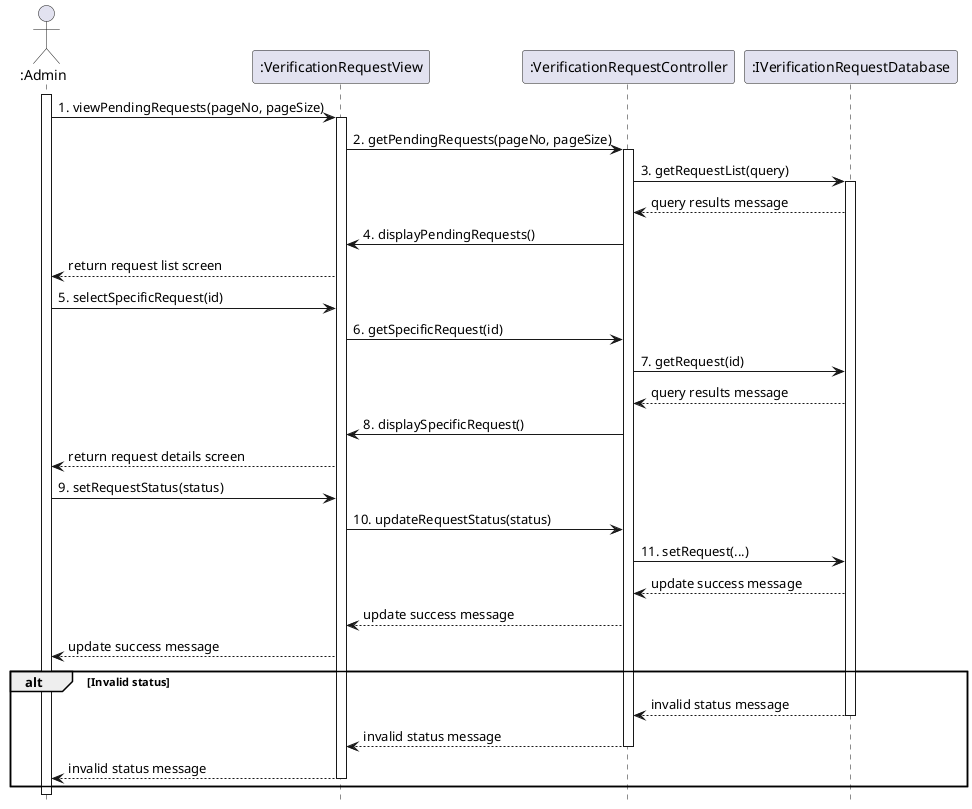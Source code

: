 @startuml 
hide footbox


actor ":Admin" as Admin
participant ":VerificationRequestView" as PendingRequestsView
participant ":VerificationRequestController" as VerificationRequestController
participant ":IVerificationRequestDatabase" as PendingRequests

Admin ++
  Admin -> PendingRequestsView: 1. viewPendingRequests(pageNo, pageSize)
  PendingRequestsView ++
    PendingRequestsView -> VerificationRequestController: 2. getPendingRequests(pageNo, pageSize)
    VerificationRequestController ++
      VerificationRequestController -> PendingRequests: 3. getRequestList(query)
        PendingRequests ++
        PendingRequests --> VerificationRequestController: query results message
      VerificationRequestController -> PendingRequestsView: 4. displayPendingRequests()
      PendingRequestsView --> Admin: return request list screen


  Admin -> PendingRequestsView: 5. selectSpecificRequest(id)
    PendingRequestsView -> VerificationRequestController: 6. getSpecificRequest(id)
      VerificationRequestController -> PendingRequests: 7. getRequest(id)
        PendingRequests --> VerificationRequestController: query results message
      VerificationRequestController -> PendingRequestsView: 8. displaySpecificRequest()
      PendingRequestsView --> Admin: return request details screen

  Admin -> PendingRequestsView: 9. setRequestStatus(status)
    PendingRequestsView -> VerificationRequestController: 10. updateRequestStatus(status)
      VerificationRequestController -> PendingRequests: 11. setRequest(...)
        PendingRequests --> VerificationRequestController: update success message
      VerificationRequestController --> PendingRequestsView: update success message
    PendingRequestsView --> Admin: update success message

alt Invalid status
  PendingRequests --> VerificationRequestController: invalid status message
  PendingRequests --
    VerificationRequestController --> PendingRequestsView: invalid status message
    VerificationRequestController --
    PendingRequestsView --> Admin: invalid status message
    PendingRequestsView --
end

@enduml